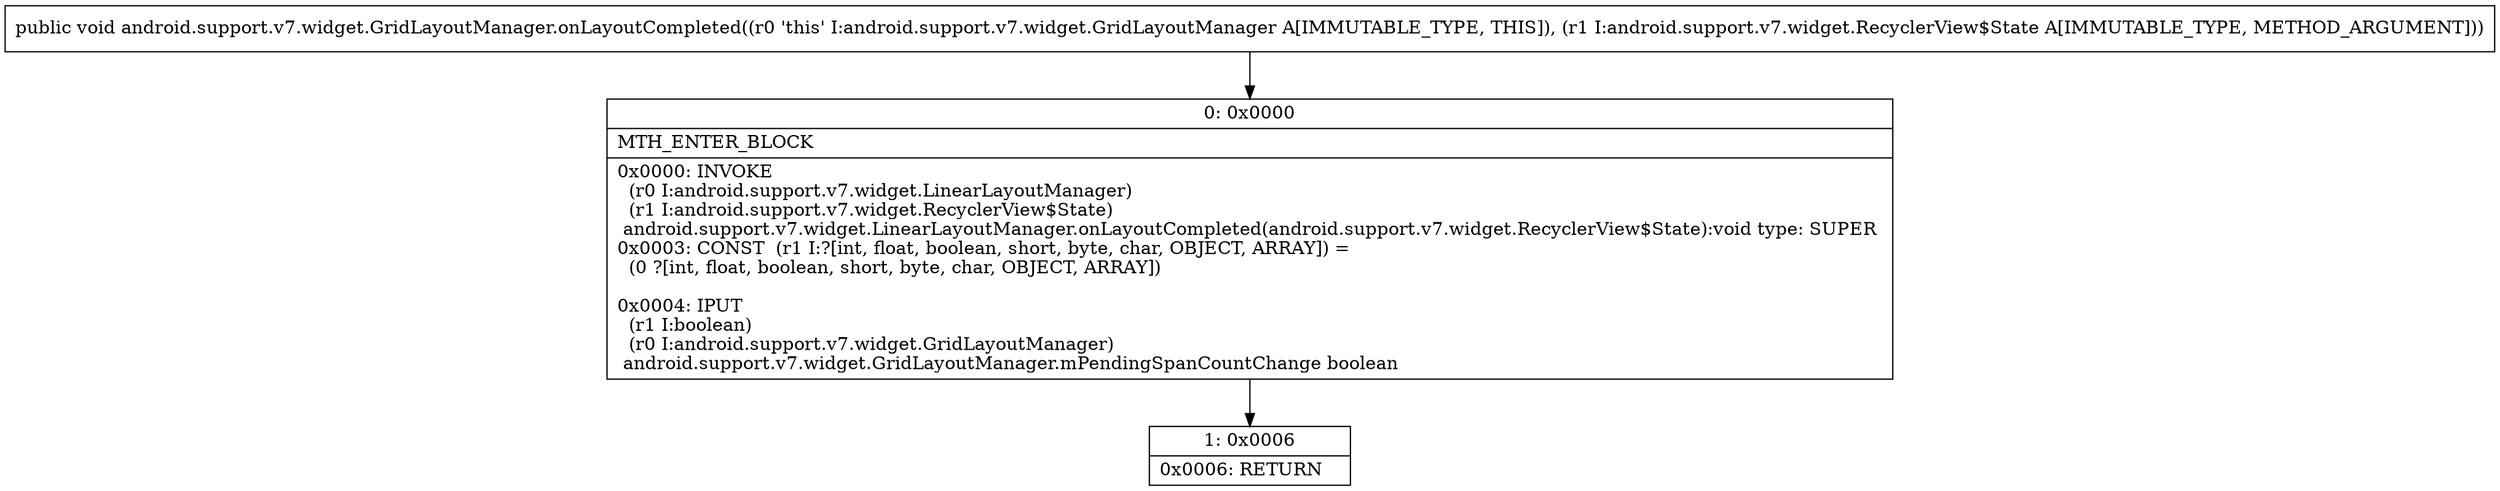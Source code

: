 digraph "CFG forandroid.support.v7.widget.GridLayoutManager.onLayoutCompleted(Landroid\/support\/v7\/widget\/RecyclerView$State;)V" {
Node_0 [shape=record,label="{0\:\ 0x0000|MTH_ENTER_BLOCK\l|0x0000: INVOKE  \l  (r0 I:android.support.v7.widget.LinearLayoutManager)\l  (r1 I:android.support.v7.widget.RecyclerView$State)\l android.support.v7.widget.LinearLayoutManager.onLayoutCompleted(android.support.v7.widget.RecyclerView$State):void type: SUPER \l0x0003: CONST  (r1 I:?[int, float, boolean, short, byte, char, OBJECT, ARRAY]) = \l  (0 ?[int, float, boolean, short, byte, char, OBJECT, ARRAY])\l \l0x0004: IPUT  \l  (r1 I:boolean)\l  (r0 I:android.support.v7.widget.GridLayoutManager)\l android.support.v7.widget.GridLayoutManager.mPendingSpanCountChange boolean \l}"];
Node_1 [shape=record,label="{1\:\ 0x0006|0x0006: RETURN   \l}"];
MethodNode[shape=record,label="{public void android.support.v7.widget.GridLayoutManager.onLayoutCompleted((r0 'this' I:android.support.v7.widget.GridLayoutManager A[IMMUTABLE_TYPE, THIS]), (r1 I:android.support.v7.widget.RecyclerView$State A[IMMUTABLE_TYPE, METHOD_ARGUMENT])) }"];
MethodNode -> Node_0;
Node_0 -> Node_1;
}

